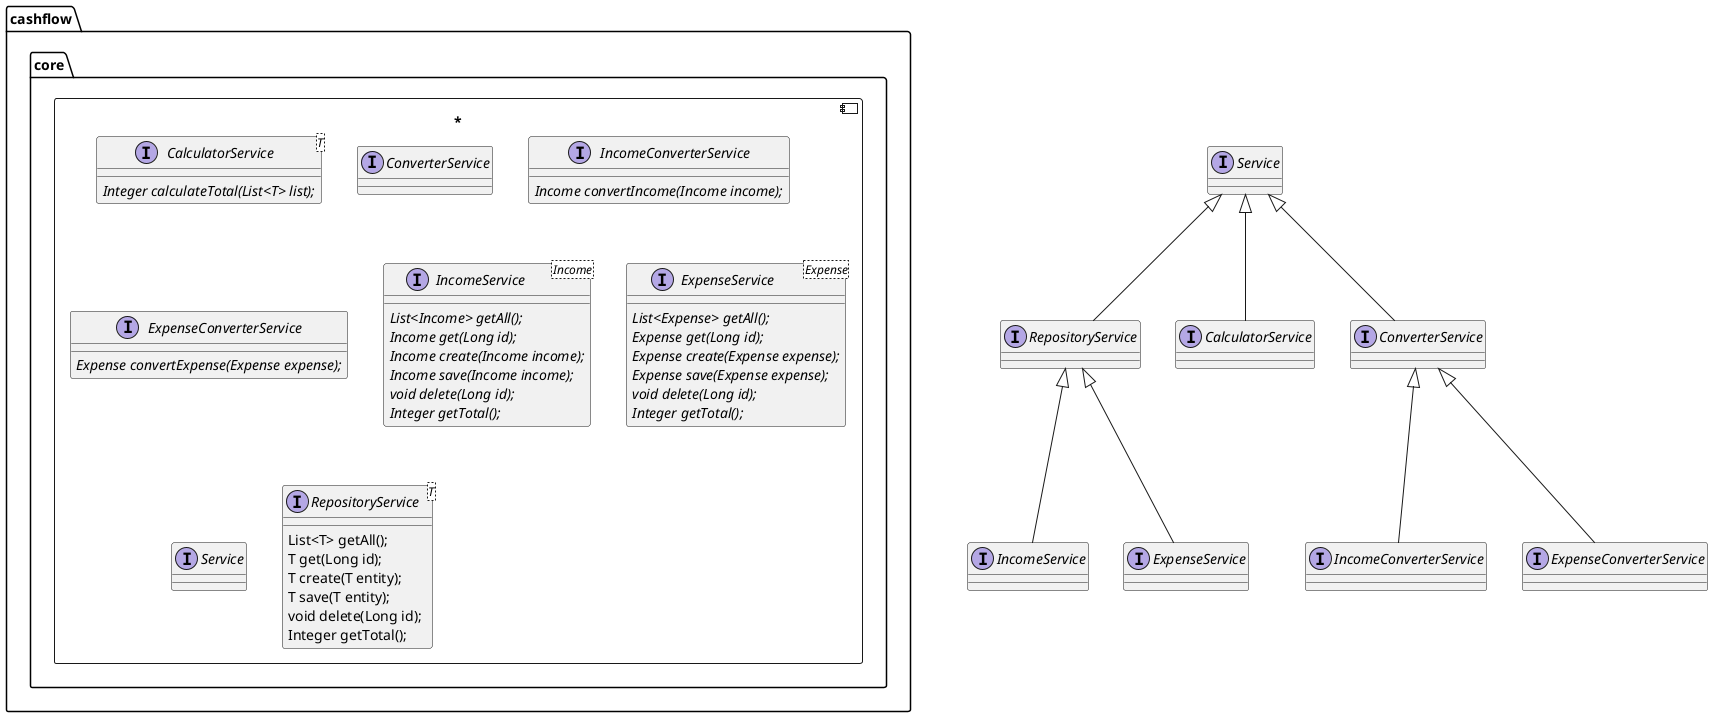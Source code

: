 @startuml

component cashflow.core.* {
interface CalculatorService<T>{
    {abstract} Integer calculateTotal(List<T> list);
}

interface ConverterService {
}

interface IncomeConverterService {
    {abstract} Income convertIncome(Income income);
}

Interface ExpenseConverterService {
    {abstract} Expense convertExpense(Expense expense);
}

interface IncomeService<Income>{
    {abstract} List<Income> getAll();
    {abstract} Income get(Long id);
    {abstract} Income create(Income income);
    {abstract} Income save(Income income);
    {abstract} void delete(Long id);
    {abstract} Integer getTotal();
}

interface ExpenseService<Expense>{
    {abstract} List<Expense> getAll();
    {abstract} Expense get(Long id);
    {abstract} Expense create(Expense expense);
    {abstract} Expense save(Expense expense);
    {abstract} void delete(Long id);
    {abstract} Integer getTotal();
}

interface Service {
}

interface RepositoryService<T> {
    List<T> getAll();
    T get(Long id);
    T create(T entity);
    T save(T entity);
    void delete(Long id);
    Integer getTotal();
}
}

interface IncomeService extends RepositoryService
interface ExpenseService extends RepositoryService
interface RepositoryService extends Service
interface CalculatorService extends Service
interface ConverterService extends Service
interface IncomeConverterService extends ConverterService
interface ExpenseConverterService extends ConverterService
@enduml